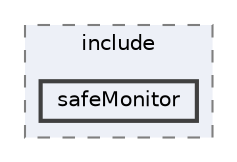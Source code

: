 digraph "safeMonitor"
{
 // LATEX_PDF_SIZE
  bgcolor="transparent";
  edge [fontname=Helvetica,fontsize=10,labelfontname=Helvetica,labelfontsize=10];
  node [fontname=Helvetica,fontsize=10,shape=box,height=0.2,width=0.4];
  compound=true
  subgraph clusterdir_dda39d787c74d2728fbc9b9461e02d56 {
    graph [ bgcolor="#edf0f7", pencolor="grey50", label="include", fontname=Helvetica,fontsize=10 style="filled,dashed", URL="dir_dda39d787c74d2728fbc9b9461e02d56.html",tooltip=""]
  dir_b2e2f250b62ca275f0c621b9f5c1e036 [label="safeMonitor", fillcolor="#edf0f7", color="grey25", style="filled,bold", URL="dir_b2e2f250b62ca275f0c621b9f5c1e036.html",tooltip=""];
  }
}
